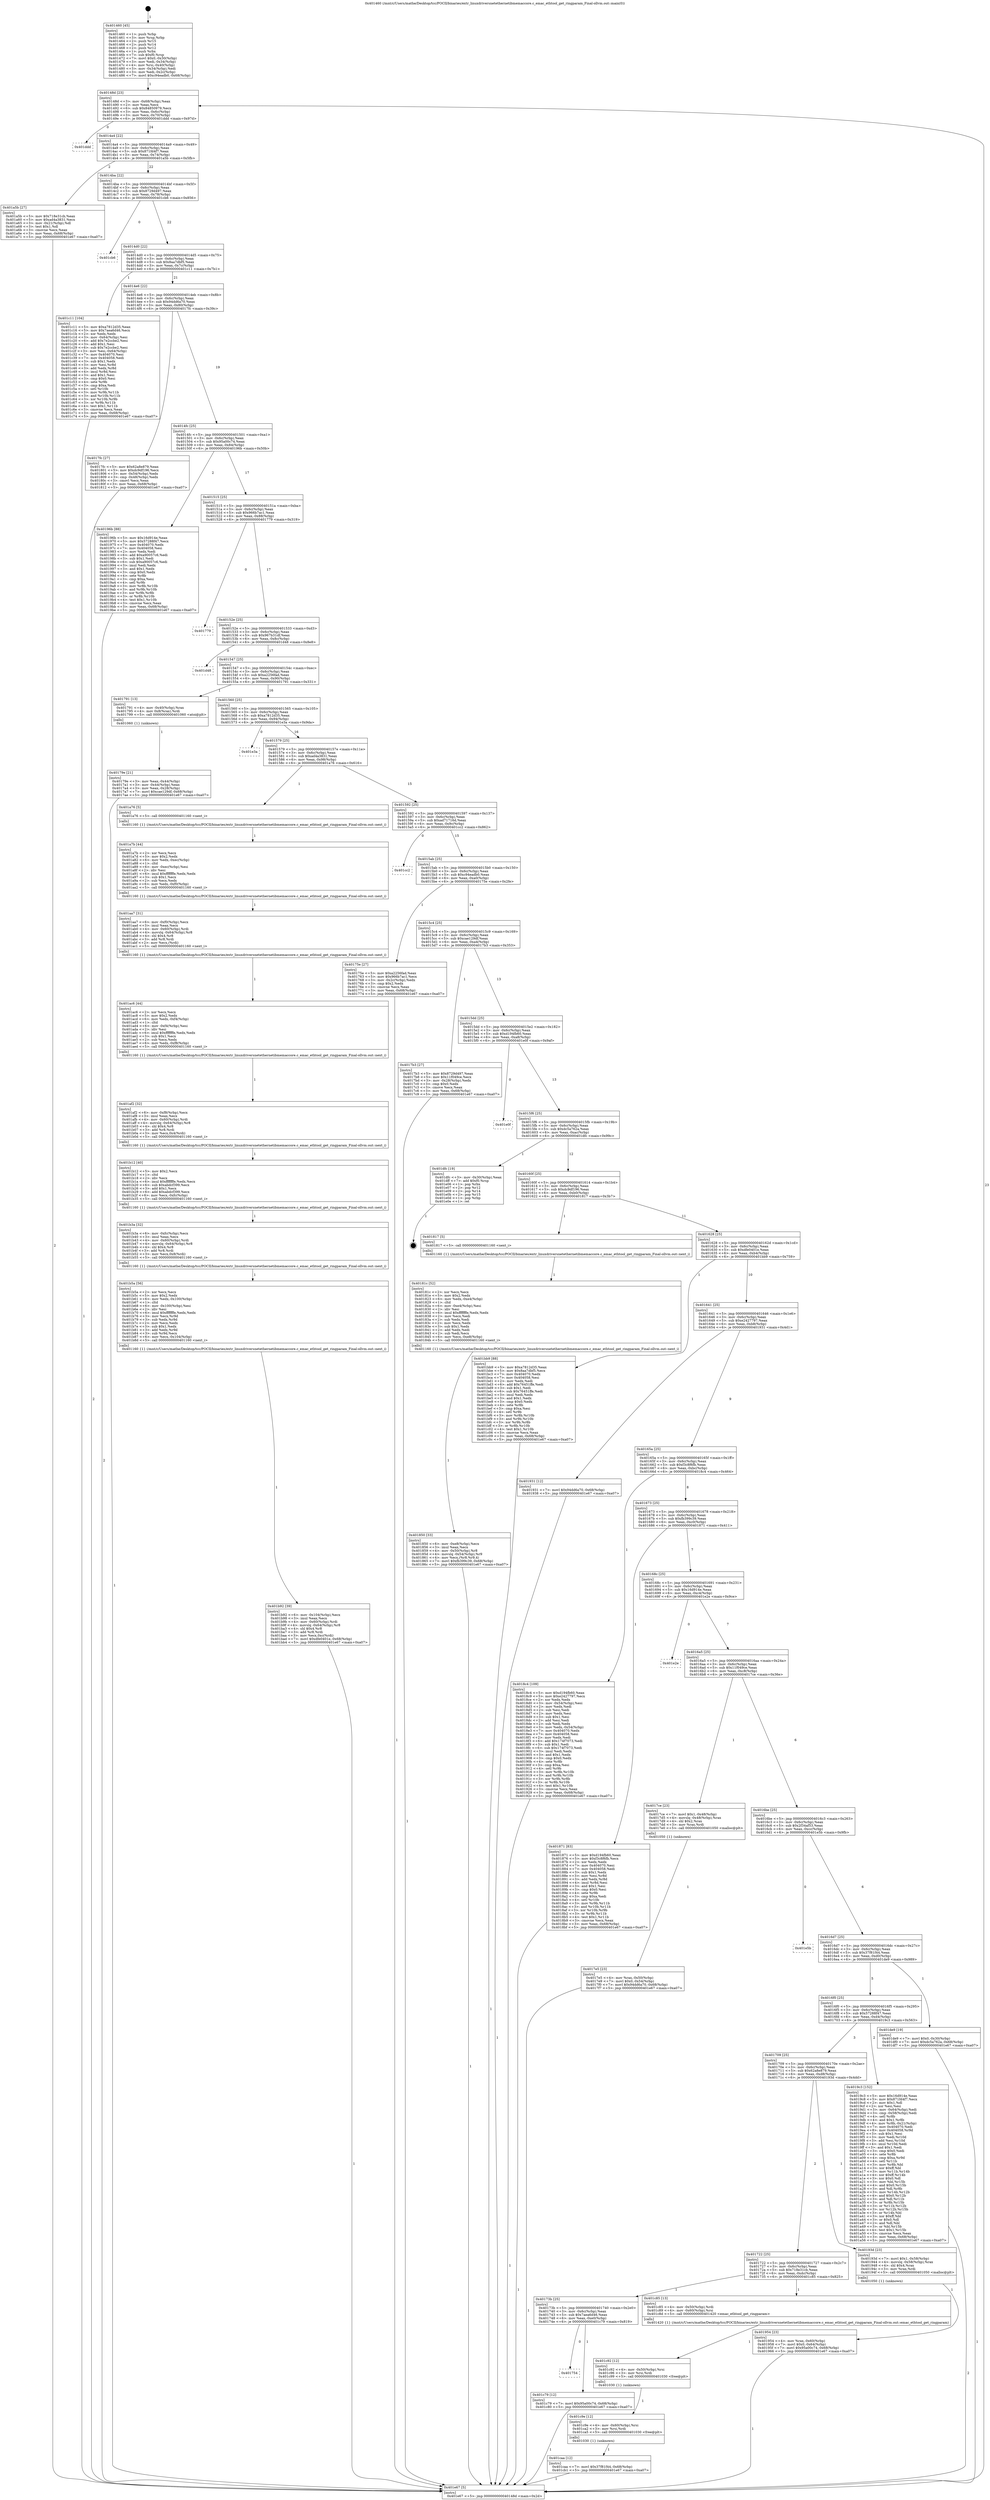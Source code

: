 digraph "0x401460" {
  label = "0x401460 (/mnt/c/Users/mathe/Desktop/tcc/POCII/binaries/extr_linuxdriversnetethernetibmemaccore.c_emac_ethtool_get_ringparam_Final-ollvm.out::main(0))"
  labelloc = "t"
  node[shape=record]

  Entry [label="",width=0.3,height=0.3,shape=circle,fillcolor=black,style=filled]
  "0x40148d" [label="{
     0x40148d [23]\l
     | [instrs]\l
     &nbsp;&nbsp;0x40148d \<+3\>: mov -0x68(%rbp),%eax\l
     &nbsp;&nbsp;0x401490 \<+2\>: mov %eax,%ecx\l
     &nbsp;&nbsp;0x401492 \<+6\>: sub $0x84850979,%ecx\l
     &nbsp;&nbsp;0x401498 \<+3\>: mov %eax,-0x6c(%rbp)\l
     &nbsp;&nbsp;0x40149b \<+3\>: mov %ecx,-0x70(%rbp)\l
     &nbsp;&nbsp;0x40149e \<+6\>: je 0000000000401ddd \<main+0x97d\>\l
  }"]
  "0x401ddd" [label="{
     0x401ddd\l
  }", style=dashed]
  "0x4014a4" [label="{
     0x4014a4 [22]\l
     | [instrs]\l
     &nbsp;&nbsp;0x4014a4 \<+5\>: jmp 00000000004014a9 \<main+0x49\>\l
     &nbsp;&nbsp;0x4014a9 \<+3\>: mov -0x6c(%rbp),%eax\l
     &nbsp;&nbsp;0x4014ac \<+5\>: sub $0x871fd4f7,%eax\l
     &nbsp;&nbsp;0x4014b1 \<+3\>: mov %eax,-0x74(%rbp)\l
     &nbsp;&nbsp;0x4014b4 \<+6\>: je 0000000000401a5b \<main+0x5fb\>\l
  }"]
  Exit [label="",width=0.3,height=0.3,shape=circle,fillcolor=black,style=filled,peripheries=2]
  "0x401a5b" [label="{
     0x401a5b [27]\l
     | [instrs]\l
     &nbsp;&nbsp;0x401a5b \<+5\>: mov $0x718e31cb,%eax\l
     &nbsp;&nbsp;0x401a60 \<+5\>: mov $0xad4a3831,%ecx\l
     &nbsp;&nbsp;0x401a65 \<+3\>: mov -0x21(%rbp),%dl\l
     &nbsp;&nbsp;0x401a68 \<+3\>: test $0x1,%dl\l
     &nbsp;&nbsp;0x401a6b \<+3\>: cmovne %ecx,%eax\l
     &nbsp;&nbsp;0x401a6e \<+3\>: mov %eax,-0x68(%rbp)\l
     &nbsp;&nbsp;0x401a71 \<+5\>: jmp 0000000000401e67 \<main+0xa07\>\l
  }"]
  "0x4014ba" [label="{
     0x4014ba [22]\l
     | [instrs]\l
     &nbsp;&nbsp;0x4014ba \<+5\>: jmp 00000000004014bf \<main+0x5f\>\l
     &nbsp;&nbsp;0x4014bf \<+3\>: mov -0x6c(%rbp),%eax\l
     &nbsp;&nbsp;0x4014c2 \<+5\>: sub $0x8729d497,%eax\l
     &nbsp;&nbsp;0x4014c7 \<+3\>: mov %eax,-0x78(%rbp)\l
     &nbsp;&nbsp;0x4014ca \<+6\>: je 0000000000401cb6 \<main+0x856\>\l
  }"]
  "0x401caa" [label="{
     0x401caa [12]\l
     | [instrs]\l
     &nbsp;&nbsp;0x401caa \<+7\>: movl $0x37f81f44,-0x68(%rbp)\l
     &nbsp;&nbsp;0x401cb1 \<+5\>: jmp 0000000000401e67 \<main+0xa07\>\l
  }"]
  "0x401cb6" [label="{
     0x401cb6\l
  }", style=dashed]
  "0x4014d0" [label="{
     0x4014d0 [22]\l
     | [instrs]\l
     &nbsp;&nbsp;0x4014d0 \<+5\>: jmp 00000000004014d5 \<main+0x75\>\l
     &nbsp;&nbsp;0x4014d5 \<+3\>: mov -0x6c(%rbp),%eax\l
     &nbsp;&nbsp;0x4014d8 \<+5\>: sub $0x8aa7dbf5,%eax\l
     &nbsp;&nbsp;0x4014dd \<+3\>: mov %eax,-0x7c(%rbp)\l
     &nbsp;&nbsp;0x4014e0 \<+6\>: je 0000000000401c11 \<main+0x7b1\>\l
  }"]
  "0x401c9e" [label="{
     0x401c9e [12]\l
     | [instrs]\l
     &nbsp;&nbsp;0x401c9e \<+4\>: mov -0x60(%rbp),%rsi\l
     &nbsp;&nbsp;0x401ca2 \<+3\>: mov %rsi,%rdi\l
     &nbsp;&nbsp;0x401ca5 \<+5\>: call 0000000000401030 \<free@plt\>\l
     | [calls]\l
     &nbsp;&nbsp;0x401030 \{1\} (unknown)\l
  }"]
  "0x401c11" [label="{
     0x401c11 [104]\l
     | [instrs]\l
     &nbsp;&nbsp;0x401c11 \<+5\>: mov $0xa7812d35,%eax\l
     &nbsp;&nbsp;0x401c16 \<+5\>: mov $0x7aea6d46,%ecx\l
     &nbsp;&nbsp;0x401c1b \<+2\>: xor %edx,%edx\l
     &nbsp;&nbsp;0x401c1d \<+3\>: mov -0x64(%rbp),%esi\l
     &nbsp;&nbsp;0x401c20 \<+6\>: add $0x7e2ccbe2,%esi\l
     &nbsp;&nbsp;0x401c26 \<+3\>: add $0x1,%esi\l
     &nbsp;&nbsp;0x401c29 \<+6\>: sub $0x7e2ccbe2,%esi\l
     &nbsp;&nbsp;0x401c2f \<+3\>: mov %esi,-0x64(%rbp)\l
     &nbsp;&nbsp;0x401c32 \<+7\>: mov 0x404070,%esi\l
     &nbsp;&nbsp;0x401c39 \<+7\>: mov 0x404058,%edi\l
     &nbsp;&nbsp;0x401c40 \<+3\>: sub $0x1,%edx\l
     &nbsp;&nbsp;0x401c43 \<+3\>: mov %esi,%r8d\l
     &nbsp;&nbsp;0x401c46 \<+3\>: add %edx,%r8d\l
     &nbsp;&nbsp;0x401c49 \<+4\>: imul %r8d,%esi\l
     &nbsp;&nbsp;0x401c4d \<+3\>: and $0x1,%esi\l
     &nbsp;&nbsp;0x401c50 \<+3\>: cmp $0x0,%esi\l
     &nbsp;&nbsp;0x401c53 \<+4\>: sete %r9b\l
     &nbsp;&nbsp;0x401c57 \<+3\>: cmp $0xa,%edi\l
     &nbsp;&nbsp;0x401c5a \<+4\>: setl %r10b\l
     &nbsp;&nbsp;0x401c5e \<+3\>: mov %r9b,%r11b\l
     &nbsp;&nbsp;0x401c61 \<+3\>: and %r10b,%r11b\l
     &nbsp;&nbsp;0x401c64 \<+3\>: xor %r10b,%r9b\l
     &nbsp;&nbsp;0x401c67 \<+3\>: or %r9b,%r11b\l
     &nbsp;&nbsp;0x401c6a \<+4\>: test $0x1,%r11b\l
     &nbsp;&nbsp;0x401c6e \<+3\>: cmovne %ecx,%eax\l
     &nbsp;&nbsp;0x401c71 \<+3\>: mov %eax,-0x68(%rbp)\l
     &nbsp;&nbsp;0x401c74 \<+5\>: jmp 0000000000401e67 \<main+0xa07\>\l
  }"]
  "0x4014e6" [label="{
     0x4014e6 [22]\l
     | [instrs]\l
     &nbsp;&nbsp;0x4014e6 \<+5\>: jmp 00000000004014eb \<main+0x8b\>\l
     &nbsp;&nbsp;0x4014eb \<+3\>: mov -0x6c(%rbp),%eax\l
     &nbsp;&nbsp;0x4014ee \<+5\>: sub $0x94dd6a70,%eax\l
     &nbsp;&nbsp;0x4014f3 \<+3\>: mov %eax,-0x80(%rbp)\l
     &nbsp;&nbsp;0x4014f6 \<+6\>: je 00000000004017fc \<main+0x39c\>\l
  }"]
  "0x401c92" [label="{
     0x401c92 [12]\l
     | [instrs]\l
     &nbsp;&nbsp;0x401c92 \<+4\>: mov -0x50(%rbp),%rsi\l
     &nbsp;&nbsp;0x401c96 \<+3\>: mov %rsi,%rdi\l
     &nbsp;&nbsp;0x401c99 \<+5\>: call 0000000000401030 \<free@plt\>\l
     | [calls]\l
     &nbsp;&nbsp;0x401030 \{1\} (unknown)\l
  }"]
  "0x4017fc" [label="{
     0x4017fc [27]\l
     | [instrs]\l
     &nbsp;&nbsp;0x4017fc \<+5\>: mov $0x62a8e879,%eax\l
     &nbsp;&nbsp;0x401801 \<+5\>: mov $0xdc9df196,%ecx\l
     &nbsp;&nbsp;0x401806 \<+3\>: mov -0x54(%rbp),%edx\l
     &nbsp;&nbsp;0x401809 \<+3\>: cmp -0x48(%rbp),%edx\l
     &nbsp;&nbsp;0x40180c \<+3\>: cmovl %ecx,%eax\l
     &nbsp;&nbsp;0x40180f \<+3\>: mov %eax,-0x68(%rbp)\l
     &nbsp;&nbsp;0x401812 \<+5\>: jmp 0000000000401e67 \<main+0xa07\>\l
  }"]
  "0x4014fc" [label="{
     0x4014fc [25]\l
     | [instrs]\l
     &nbsp;&nbsp;0x4014fc \<+5\>: jmp 0000000000401501 \<main+0xa1\>\l
     &nbsp;&nbsp;0x401501 \<+3\>: mov -0x6c(%rbp),%eax\l
     &nbsp;&nbsp;0x401504 \<+5\>: sub $0x95a00c74,%eax\l
     &nbsp;&nbsp;0x401509 \<+6\>: mov %eax,-0x84(%rbp)\l
     &nbsp;&nbsp;0x40150f \<+6\>: je 000000000040196b \<main+0x50b\>\l
  }"]
  "0x401754" [label="{
     0x401754\l
  }", style=dashed]
  "0x40196b" [label="{
     0x40196b [88]\l
     | [instrs]\l
     &nbsp;&nbsp;0x40196b \<+5\>: mov $0x16d914e,%eax\l
     &nbsp;&nbsp;0x401970 \<+5\>: mov $0x57288f47,%ecx\l
     &nbsp;&nbsp;0x401975 \<+7\>: mov 0x404070,%edx\l
     &nbsp;&nbsp;0x40197c \<+7\>: mov 0x404058,%esi\l
     &nbsp;&nbsp;0x401983 \<+2\>: mov %edx,%edi\l
     &nbsp;&nbsp;0x401985 \<+6\>: add $0xa90057c6,%edi\l
     &nbsp;&nbsp;0x40198b \<+3\>: sub $0x1,%edi\l
     &nbsp;&nbsp;0x40198e \<+6\>: sub $0xa90057c6,%edi\l
     &nbsp;&nbsp;0x401994 \<+3\>: imul %edi,%edx\l
     &nbsp;&nbsp;0x401997 \<+3\>: and $0x1,%edx\l
     &nbsp;&nbsp;0x40199a \<+3\>: cmp $0x0,%edx\l
     &nbsp;&nbsp;0x40199d \<+4\>: sete %r8b\l
     &nbsp;&nbsp;0x4019a1 \<+3\>: cmp $0xa,%esi\l
     &nbsp;&nbsp;0x4019a4 \<+4\>: setl %r9b\l
     &nbsp;&nbsp;0x4019a8 \<+3\>: mov %r8b,%r10b\l
     &nbsp;&nbsp;0x4019ab \<+3\>: and %r9b,%r10b\l
     &nbsp;&nbsp;0x4019ae \<+3\>: xor %r9b,%r8b\l
     &nbsp;&nbsp;0x4019b1 \<+3\>: or %r8b,%r10b\l
     &nbsp;&nbsp;0x4019b4 \<+4\>: test $0x1,%r10b\l
     &nbsp;&nbsp;0x4019b8 \<+3\>: cmovne %ecx,%eax\l
     &nbsp;&nbsp;0x4019bb \<+3\>: mov %eax,-0x68(%rbp)\l
     &nbsp;&nbsp;0x4019be \<+5\>: jmp 0000000000401e67 \<main+0xa07\>\l
  }"]
  "0x401515" [label="{
     0x401515 [25]\l
     | [instrs]\l
     &nbsp;&nbsp;0x401515 \<+5\>: jmp 000000000040151a \<main+0xba\>\l
     &nbsp;&nbsp;0x40151a \<+3\>: mov -0x6c(%rbp),%eax\l
     &nbsp;&nbsp;0x40151d \<+5\>: sub $0x966b7ac1,%eax\l
     &nbsp;&nbsp;0x401522 \<+6\>: mov %eax,-0x88(%rbp)\l
     &nbsp;&nbsp;0x401528 \<+6\>: je 0000000000401779 \<main+0x319\>\l
  }"]
  "0x401c79" [label="{
     0x401c79 [12]\l
     | [instrs]\l
     &nbsp;&nbsp;0x401c79 \<+7\>: movl $0x95a00c74,-0x68(%rbp)\l
     &nbsp;&nbsp;0x401c80 \<+5\>: jmp 0000000000401e67 \<main+0xa07\>\l
  }"]
  "0x401779" [label="{
     0x401779\l
  }", style=dashed]
  "0x40152e" [label="{
     0x40152e [25]\l
     | [instrs]\l
     &nbsp;&nbsp;0x40152e \<+5\>: jmp 0000000000401533 \<main+0xd3\>\l
     &nbsp;&nbsp;0x401533 \<+3\>: mov -0x6c(%rbp),%eax\l
     &nbsp;&nbsp;0x401536 \<+5\>: sub $0x967b31df,%eax\l
     &nbsp;&nbsp;0x40153b \<+6\>: mov %eax,-0x8c(%rbp)\l
     &nbsp;&nbsp;0x401541 \<+6\>: je 0000000000401d48 \<main+0x8e8\>\l
  }"]
  "0x40173b" [label="{
     0x40173b [25]\l
     | [instrs]\l
     &nbsp;&nbsp;0x40173b \<+5\>: jmp 0000000000401740 \<main+0x2e0\>\l
     &nbsp;&nbsp;0x401740 \<+3\>: mov -0x6c(%rbp),%eax\l
     &nbsp;&nbsp;0x401743 \<+5\>: sub $0x7aea6d46,%eax\l
     &nbsp;&nbsp;0x401748 \<+6\>: mov %eax,-0xe0(%rbp)\l
     &nbsp;&nbsp;0x40174e \<+6\>: je 0000000000401c79 \<main+0x819\>\l
  }"]
  "0x401d48" [label="{
     0x401d48\l
  }", style=dashed]
  "0x401547" [label="{
     0x401547 [25]\l
     | [instrs]\l
     &nbsp;&nbsp;0x401547 \<+5\>: jmp 000000000040154c \<main+0xec\>\l
     &nbsp;&nbsp;0x40154c \<+3\>: mov -0x6c(%rbp),%eax\l
     &nbsp;&nbsp;0x40154f \<+5\>: sub $0xa2256fad,%eax\l
     &nbsp;&nbsp;0x401554 \<+6\>: mov %eax,-0x90(%rbp)\l
     &nbsp;&nbsp;0x40155a \<+6\>: je 0000000000401791 \<main+0x331\>\l
  }"]
  "0x401c85" [label="{
     0x401c85 [13]\l
     | [instrs]\l
     &nbsp;&nbsp;0x401c85 \<+4\>: mov -0x50(%rbp),%rdi\l
     &nbsp;&nbsp;0x401c89 \<+4\>: mov -0x60(%rbp),%rsi\l
     &nbsp;&nbsp;0x401c8d \<+5\>: call 0000000000401420 \<emac_ethtool_get_ringparam\>\l
     | [calls]\l
     &nbsp;&nbsp;0x401420 \{1\} (/mnt/c/Users/mathe/Desktop/tcc/POCII/binaries/extr_linuxdriversnetethernetibmemaccore.c_emac_ethtool_get_ringparam_Final-ollvm.out::emac_ethtool_get_ringparam)\l
  }"]
  "0x401791" [label="{
     0x401791 [13]\l
     | [instrs]\l
     &nbsp;&nbsp;0x401791 \<+4\>: mov -0x40(%rbp),%rax\l
     &nbsp;&nbsp;0x401795 \<+4\>: mov 0x8(%rax),%rdi\l
     &nbsp;&nbsp;0x401799 \<+5\>: call 0000000000401060 \<atoi@plt\>\l
     | [calls]\l
     &nbsp;&nbsp;0x401060 \{1\} (unknown)\l
  }"]
  "0x401560" [label="{
     0x401560 [25]\l
     | [instrs]\l
     &nbsp;&nbsp;0x401560 \<+5\>: jmp 0000000000401565 \<main+0x105\>\l
     &nbsp;&nbsp;0x401565 \<+3\>: mov -0x6c(%rbp),%eax\l
     &nbsp;&nbsp;0x401568 \<+5\>: sub $0xa7812d35,%eax\l
     &nbsp;&nbsp;0x40156d \<+6\>: mov %eax,-0x94(%rbp)\l
     &nbsp;&nbsp;0x401573 \<+6\>: je 0000000000401e3a \<main+0x9da\>\l
  }"]
  "0x401b92" [label="{
     0x401b92 [39]\l
     | [instrs]\l
     &nbsp;&nbsp;0x401b92 \<+6\>: mov -0x104(%rbp),%ecx\l
     &nbsp;&nbsp;0x401b98 \<+3\>: imul %eax,%ecx\l
     &nbsp;&nbsp;0x401b9b \<+4\>: mov -0x60(%rbp),%rdi\l
     &nbsp;&nbsp;0x401b9f \<+4\>: movslq -0x64(%rbp),%r8\l
     &nbsp;&nbsp;0x401ba3 \<+4\>: shl $0x4,%r8\l
     &nbsp;&nbsp;0x401ba7 \<+3\>: add %r8,%rdi\l
     &nbsp;&nbsp;0x401baa \<+3\>: mov %ecx,0xc(%rdi)\l
     &nbsp;&nbsp;0x401bad \<+7\>: movl $0xdfe0401e,-0x68(%rbp)\l
     &nbsp;&nbsp;0x401bb4 \<+5\>: jmp 0000000000401e67 \<main+0xa07\>\l
  }"]
  "0x401e3a" [label="{
     0x401e3a\l
  }", style=dashed]
  "0x401579" [label="{
     0x401579 [25]\l
     | [instrs]\l
     &nbsp;&nbsp;0x401579 \<+5\>: jmp 000000000040157e \<main+0x11e\>\l
     &nbsp;&nbsp;0x40157e \<+3\>: mov -0x6c(%rbp),%eax\l
     &nbsp;&nbsp;0x401581 \<+5\>: sub $0xad4a3831,%eax\l
     &nbsp;&nbsp;0x401586 \<+6\>: mov %eax,-0x98(%rbp)\l
     &nbsp;&nbsp;0x40158c \<+6\>: je 0000000000401a76 \<main+0x616\>\l
  }"]
  "0x401b5a" [label="{
     0x401b5a [56]\l
     | [instrs]\l
     &nbsp;&nbsp;0x401b5a \<+2\>: xor %ecx,%ecx\l
     &nbsp;&nbsp;0x401b5c \<+5\>: mov $0x2,%edx\l
     &nbsp;&nbsp;0x401b61 \<+6\>: mov %edx,-0x100(%rbp)\l
     &nbsp;&nbsp;0x401b67 \<+1\>: cltd\l
     &nbsp;&nbsp;0x401b68 \<+6\>: mov -0x100(%rbp),%esi\l
     &nbsp;&nbsp;0x401b6e \<+2\>: idiv %esi\l
     &nbsp;&nbsp;0x401b70 \<+6\>: imul $0xfffffffe,%edx,%edx\l
     &nbsp;&nbsp;0x401b76 \<+3\>: mov %ecx,%r9d\l
     &nbsp;&nbsp;0x401b79 \<+3\>: sub %edx,%r9d\l
     &nbsp;&nbsp;0x401b7c \<+2\>: mov %ecx,%edx\l
     &nbsp;&nbsp;0x401b7e \<+3\>: sub $0x1,%edx\l
     &nbsp;&nbsp;0x401b81 \<+3\>: add %edx,%r9d\l
     &nbsp;&nbsp;0x401b84 \<+3\>: sub %r9d,%ecx\l
     &nbsp;&nbsp;0x401b87 \<+6\>: mov %ecx,-0x104(%rbp)\l
     &nbsp;&nbsp;0x401b8d \<+5\>: call 0000000000401160 \<next_i\>\l
     | [calls]\l
     &nbsp;&nbsp;0x401160 \{1\} (/mnt/c/Users/mathe/Desktop/tcc/POCII/binaries/extr_linuxdriversnetethernetibmemaccore.c_emac_ethtool_get_ringparam_Final-ollvm.out::next_i)\l
  }"]
  "0x401a76" [label="{
     0x401a76 [5]\l
     | [instrs]\l
     &nbsp;&nbsp;0x401a76 \<+5\>: call 0000000000401160 \<next_i\>\l
     | [calls]\l
     &nbsp;&nbsp;0x401160 \{1\} (/mnt/c/Users/mathe/Desktop/tcc/POCII/binaries/extr_linuxdriversnetethernetibmemaccore.c_emac_ethtool_get_ringparam_Final-ollvm.out::next_i)\l
  }"]
  "0x401592" [label="{
     0x401592 [25]\l
     | [instrs]\l
     &nbsp;&nbsp;0x401592 \<+5\>: jmp 0000000000401597 \<main+0x137\>\l
     &nbsp;&nbsp;0x401597 \<+3\>: mov -0x6c(%rbp),%eax\l
     &nbsp;&nbsp;0x40159a \<+5\>: sub $0xad71716d,%eax\l
     &nbsp;&nbsp;0x40159f \<+6\>: mov %eax,-0x9c(%rbp)\l
     &nbsp;&nbsp;0x4015a5 \<+6\>: je 0000000000401cc2 \<main+0x862\>\l
  }"]
  "0x401b3a" [label="{
     0x401b3a [32]\l
     | [instrs]\l
     &nbsp;&nbsp;0x401b3a \<+6\>: mov -0xfc(%rbp),%ecx\l
     &nbsp;&nbsp;0x401b40 \<+3\>: imul %eax,%ecx\l
     &nbsp;&nbsp;0x401b43 \<+4\>: mov -0x60(%rbp),%rdi\l
     &nbsp;&nbsp;0x401b47 \<+4\>: movslq -0x64(%rbp),%r8\l
     &nbsp;&nbsp;0x401b4b \<+4\>: shl $0x4,%r8\l
     &nbsp;&nbsp;0x401b4f \<+3\>: add %r8,%rdi\l
     &nbsp;&nbsp;0x401b52 \<+3\>: mov %ecx,0x8(%rdi)\l
     &nbsp;&nbsp;0x401b55 \<+5\>: call 0000000000401160 \<next_i\>\l
     | [calls]\l
     &nbsp;&nbsp;0x401160 \{1\} (/mnt/c/Users/mathe/Desktop/tcc/POCII/binaries/extr_linuxdriversnetethernetibmemaccore.c_emac_ethtool_get_ringparam_Final-ollvm.out::next_i)\l
  }"]
  "0x401cc2" [label="{
     0x401cc2\l
  }", style=dashed]
  "0x4015ab" [label="{
     0x4015ab [25]\l
     | [instrs]\l
     &nbsp;&nbsp;0x4015ab \<+5\>: jmp 00000000004015b0 \<main+0x150\>\l
     &nbsp;&nbsp;0x4015b0 \<+3\>: mov -0x6c(%rbp),%eax\l
     &nbsp;&nbsp;0x4015b3 \<+5\>: sub $0xc94eadb0,%eax\l
     &nbsp;&nbsp;0x4015b8 \<+6\>: mov %eax,-0xa0(%rbp)\l
     &nbsp;&nbsp;0x4015be \<+6\>: je 000000000040175e \<main+0x2fe\>\l
  }"]
  "0x401b12" [label="{
     0x401b12 [40]\l
     | [instrs]\l
     &nbsp;&nbsp;0x401b12 \<+5\>: mov $0x2,%ecx\l
     &nbsp;&nbsp;0x401b17 \<+1\>: cltd\l
     &nbsp;&nbsp;0x401b18 \<+2\>: idiv %ecx\l
     &nbsp;&nbsp;0x401b1a \<+6\>: imul $0xfffffffe,%edx,%ecx\l
     &nbsp;&nbsp;0x401b20 \<+6\>: sub $0xabdcf399,%ecx\l
     &nbsp;&nbsp;0x401b26 \<+3\>: add $0x1,%ecx\l
     &nbsp;&nbsp;0x401b29 \<+6\>: add $0xabdcf399,%ecx\l
     &nbsp;&nbsp;0x401b2f \<+6\>: mov %ecx,-0xfc(%rbp)\l
     &nbsp;&nbsp;0x401b35 \<+5\>: call 0000000000401160 \<next_i\>\l
     | [calls]\l
     &nbsp;&nbsp;0x401160 \{1\} (/mnt/c/Users/mathe/Desktop/tcc/POCII/binaries/extr_linuxdriversnetethernetibmemaccore.c_emac_ethtool_get_ringparam_Final-ollvm.out::next_i)\l
  }"]
  "0x40175e" [label="{
     0x40175e [27]\l
     | [instrs]\l
     &nbsp;&nbsp;0x40175e \<+5\>: mov $0xa2256fad,%eax\l
     &nbsp;&nbsp;0x401763 \<+5\>: mov $0x966b7ac1,%ecx\l
     &nbsp;&nbsp;0x401768 \<+3\>: mov -0x2c(%rbp),%edx\l
     &nbsp;&nbsp;0x40176b \<+3\>: cmp $0x2,%edx\l
     &nbsp;&nbsp;0x40176e \<+3\>: cmovne %ecx,%eax\l
     &nbsp;&nbsp;0x401771 \<+3\>: mov %eax,-0x68(%rbp)\l
     &nbsp;&nbsp;0x401774 \<+5\>: jmp 0000000000401e67 \<main+0xa07\>\l
  }"]
  "0x4015c4" [label="{
     0x4015c4 [25]\l
     | [instrs]\l
     &nbsp;&nbsp;0x4015c4 \<+5\>: jmp 00000000004015c9 \<main+0x169\>\l
     &nbsp;&nbsp;0x4015c9 \<+3\>: mov -0x6c(%rbp),%eax\l
     &nbsp;&nbsp;0x4015cc \<+5\>: sub $0xcae129df,%eax\l
     &nbsp;&nbsp;0x4015d1 \<+6\>: mov %eax,-0xa4(%rbp)\l
     &nbsp;&nbsp;0x4015d7 \<+6\>: je 00000000004017b3 \<main+0x353\>\l
  }"]
  "0x401e67" [label="{
     0x401e67 [5]\l
     | [instrs]\l
     &nbsp;&nbsp;0x401e67 \<+5\>: jmp 000000000040148d \<main+0x2d\>\l
  }"]
  "0x401460" [label="{
     0x401460 [45]\l
     | [instrs]\l
     &nbsp;&nbsp;0x401460 \<+1\>: push %rbp\l
     &nbsp;&nbsp;0x401461 \<+3\>: mov %rsp,%rbp\l
     &nbsp;&nbsp;0x401464 \<+2\>: push %r15\l
     &nbsp;&nbsp;0x401466 \<+2\>: push %r14\l
     &nbsp;&nbsp;0x401468 \<+2\>: push %r12\l
     &nbsp;&nbsp;0x40146a \<+1\>: push %rbx\l
     &nbsp;&nbsp;0x40146b \<+7\>: sub $0xf0,%rsp\l
     &nbsp;&nbsp;0x401472 \<+7\>: movl $0x0,-0x30(%rbp)\l
     &nbsp;&nbsp;0x401479 \<+3\>: mov %edi,-0x34(%rbp)\l
     &nbsp;&nbsp;0x40147c \<+4\>: mov %rsi,-0x40(%rbp)\l
     &nbsp;&nbsp;0x401480 \<+3\>: mov -0x34(%rbp),%edi\l
     &nbsp;&nbsp;0x401483 \<+3\>: mov %edi,-0x2c(%rbp)\l
     &nbsp;&nbsp;0x401486 \<+7\>: movl $0xc94eadb0,-0x68(%rbp)\l
  }"]
  "0x40179e" [label="{
     0x40179e [21]\l
     | [instrs]\l
     &nbsp;&nbsp;0x40179e \<+3\>: mov %eax,-0x44(%rbp)\l
     &nbsp;&nbsp;0x4017a1 \<+3\>: mov -0x44(%rbp),%eax\l
     &nbsp;&nbsp;0x4017a4 \<+3\>: mov %eax,-0x28(%rbp)\l
     &nbsp;&nbsp;0x4017a7 \<+7\>: movl $0xcae129df,-0x68(%rbp)\l
     &nbsp;&nbsp;0x4017ae \<+5\>: jmp 0000000000401e67 \<main+0xa07\>\l
  }"]
  "0x401af2" [label="{
     0x401af2 [32]\l
     | [instrs]\l
     &nbsp;&nbsp;0x401af2 \<+6\>: mov -0xf8(%rbp),%ecx\l
     &nbsp;&nbsp;0x401af8 \<+3\>: imul %eax,%ecx\l
     &nbsp;&nbsp;0x401afb \<+4\>: mov -0x60(%rbp),%rdi\l
     &nbsp;&nbsp;0x401aff \<+4\>: movslq -0x64(%rbp),%r8\l
     &nbsp;&nbsp;0x401b03 \<+4\>: shl $0x4,%r8\l
     &nbsp;&nbsp;0x401b07 \<+3\>: add %r8,%rdi\l
     &nbsp;&nbsp;0x401b0a \<+3\>: mov %ecx,0x4(%rdi)\l
     &nbsp;&nbsp;0x401b0d \<+5\>: call 0000000000401160 \<next_i\>\l
     | [calls]\l
     &nbsp;&nbsp;0x401160 \{1\} (/mnt/c/Users/mathe/Desktop/tcc/POCII/binaries/extr_linuxdriversnetethernetibmemaccore.c_emac_ethtool_get_ringparam_Final-ollvm.out::next_i)\l
  }"]
  "0x4017b3" [label="{
     0x4017b3 [27]\l
     | [instrs]\l
     &nbsp;&nbsp;0x4017b3 \<+5\>: mov $0x8729d497,%eax\l
     &nbsp;&nbsp;0x4017b8 \<+5\>: mov $0x11f049ce,%ecx\l
     &nbsp;&nbsp;0x4017bd \<+3\>: mov -0x28(%rbp),%edx\l
     &nbsp;&nbsp;0x4017c0 \<+3\>: cmp $0x0,%edx\l
     &nbsp;&nbsp;0x4017c3 \<+3\>: cmove %ecx,%eax\l
     &nbsp;&nbsp;0x4017c6 \<+3\>: mov %eax,-0x68(%rbp)\l
     &nbsp;&nbsp;0x4017c9 \<+5\>: jmp 0000000000401e67 \<main+0xa07\>\l
  }"]
  "0x4015dd" [label="{
     0x4015dd [25]\l
     | [instrs]\l
     &nbsp;&nbsp;0x4015dd \<+5\>: jmp 00000000004015e2 \<main+0x182\>\l
     &nbsp;&nbsp;0x4015e2 \<+3\>: mov -0x6c(%rbp),%eax\l
     &nbsp;&nbsp;0x4015e5 \<+5\>: sub $0xd194fb60,%eax\l
     &nbsp;&nbsp;0x4015ea \<+6\>: mov %eax,-0xa8(%rbp)\l
     &nbsp;&nbsp;0x4015f0 \<+6\>: je 0000000000401e0f \<main+0x9af\>\l
  }"]
  "0x401ac6" [label="{
     0x401ac6 [44]\l
     | [instrs]\l
     &nbsp;&nbsp;0x401ac6 \<+2\>: xor %ecx,%ecx\l
     &nbsp;&nbsp;0x401ac8 \<+5\>: mov $0x2,%edx\l
     &nbsp;&nbsp;0x401acd \<+6\>: mov %edx,-0xf4(%rbp)\l
     &nbsp;&nbsp;0x401ad3 \<+1\>: cltd\l
     &nbsp;&nbsp;0x401ad4 \<+6\>: mov -0xf4(%rbp),%esi\l
     &nbsp;&nbsp;0x401ada \<+2\>: idiv %esi\l
     &nbsp;&nbsp;0x401adc \<+6\>: imul $0xfffffffe,%edx,%edx\l
     &nbsp;&nbsp;0x401ae2 \<+3\>: sub $0x1,%ecx\l
     &nbsp;&nbsp;0x401ae5 \<+2\>: sub %ecx,%edx\l
     &nbsp;&nbsp;0x401ae7 \<+6\>: mov %edx,-0xf8(%rbp)\l
     &nbsp;&nbsp;0x401aed \<+5\>: call 0000000000401160 \<next_i\>\l
     | [calls]\l
     &nbsp;&nbsp;0x401160 \{1\} (/mnt/c/Users/mathe/Desktop/tcc/POCII/binaries/extr_linuxdriversnetethernetibmemaccore.c_emac_ethtool_get_ringparam_Final-ollvm.out::next_i)\l
  }"]
  "0x401e0f" [label="{
     0x401e0f\l
  }", style=dashed]
  "0x4015f6" [label="{
     0x4015f6 [25]\l
     | [instrs]\l
     &nbsp;&nbsp;0x4015f6 \<+5\>: jmp 00000000004015fb \<main+0x19b\>\l
     &nbsp;&nbsp;0x4015fb \<+3\>: mov -0x6c(%rbp),%eax\l
     &nbsp;&nbsp;0x4015fe \<+5\>: sub $0xdc5a762a,%eax\l
     &nbsp;&nbsp;0x401603 \<+6\>: mov %eax,-0xac(%rbp)\l
     &nbsp;&nbsp;0x401609 \<+6\>: je 0000000000401dfc \<main+0x99c\>\l
  }"]
  "0x401aa7" [label="{
     0x401aa7 [31]\l
     | [instrs]\l
     &nbsp;&nbsp;0x401aa7 \<+6\>: mov -0xf0(%rbp),%ecx\l
     &nbsp;&nbsp;0x401aad \<+3\>: imul %eax,%ecx\l
     &nbsp;&nbsp;0x401ab0 \<+4\>: mov -0x60(%rbp),%rdi\l
     &nbsp;&nbsp;0x401ab4 \<+4\>: movslq -0x64(%rbp),%r8\l
     &nbsp;&nbsp;0x401ab8 \<+4\>: shl $0x4,%r8\l
     &nbsp;&nbsp;0x401abc \<+3\>: add %r8,%rdi\l
     &nbsp;&nbsp;0x401abf \<+2\>: mov %ecx,(%rdi)\l
     &nbsp;&nbsp;0x401ac1 \<+5\>: call 0000000000401160 \<next_i\>\l
     | [calls]\l
     &nbsp;&nbsp;0x401160 \{1\} (/mnt/c/Users/mathe/Desktop/tcc/POCII/binaries/extr_linuxdriversnetethernetibmemaccore.c_emac_ethtool_get_ringparam_Final-ollvm.out::next_i)\l
  }"]
  "0x401dfc" [label="{
     0x401dfc [19]\l
     | [instrs]\l
     &nbsp;&nbsp;0x401dfc \<+3\>: mov -0x30(%rbp),%eax\l
     &nbsp;&nbsp;0x401dff \<+7\>: add $0xf0,%rsp\l
     &nbsp;&nbsp;0x401e06 \<+1\>: pop %rbx\l
     &nbsp;&nbsp;0x401e07 \<+2\>: pop %r12\l
     &nbsp;&nbsp;0x401e09 \<+2\>: pop %r14\l
     &nbsp;&nbsp;0x401e0b \<+2\>: pop %r15\l
     &nbsp;&nbsp;0x401e0d \<+1\>: pop %rbp\l
     &nbsp;&nbsp;0x401e0e \<+1\>: ret\l
  }"]
  "0x40160f" [label="{
     0x40160f [25]\l
     | [instrs]\l
     &nbsp;&nbsp;0x40160f \<+5\>: jmp 0000000000401614 \<main+0x1b4\>\l
     &nbsp;&nbsp;0x401614 \<+3\>: mov -0x6c(%rbp),%eax\l
     &nbsp;&nbsp;0x401617 \<+5\>: sub $0xdc9df196,%eax\l
     &nbsp;&nbsp;0x40161c \<+6\>: mov %eax,-0xb0(%rbp)\l
     &nbsp;&nbsp;0x401622 \<+6\>: je 0000000000401817 \<main+0x3b7\>\l
  }"]
  "0x401a7b" [label="{
     0x401a7b [44]\l
     | [instrs]\l
     &nbsp;&nbsp;0x401a7b \<+2\>: xor %ecx,%ecx\l
     &nbsp;&nbsp;0x401a7d \<+5\>: mov $0x2,%edx\l
     &nbsp;&nbsp;0x401a82 \<+6\>: mov %edx,-0xec(%rbp)\l
     &nbsp;&nbsp;0x401a88 \<+1\>: cltd\l
     &nbsp;&nbsp;0x401a89 \<+6\>: mov -0xec(%rbp),%esi\l
     &nbsp;&nbsp;0x401a8f \<+2\>: idiv %esi\l
     &nbsp;&nbsp;0x401a91 \<+6\>: imul $0xfffffffe,%edx,%edx\l
     &nbsp;&nbsp;0x401a97 \<+3\>: sub $0x1,%ecx\l
     &nbsp;&nbsp;0x401a9a \<+2\>: sub %ecx,%edx\l
     &nbsp;&nbsp;0x401a9c \<+6\>: mov %edx,-0xf0(%rbp)\l
     &nbsp;&nbsp;0x401aa2 \<+5\>: call 0000000000401160 \<next_i\>\l
     | [calls]\l
     &nbsp;&nbsp;0x401160 \{1\} (/mnt/c/Users/mathe/Desktop/tcc/POCII/binaries/extr_linuxdriversnetethernetibmemaccore.c_emac_ethtool_get_ringparam_Final-ollvm.out::next_i)\l
  }"]
  "0x401817" [label="{
     0x401817 [5]\l
     | [instrs]\l
     &nbsp;&nbsp;0x401817 \<+5\>: call 0000000000401160 \<next_i\>\l
     | [calls]\l
     &nbsp;&nbsp;0x401160 \{1\} (/mnt/c/Users/mathe/Desktop/tcc/POCII/binaries/extr_linuxdriversnetethernetibmemaccore.c_emac_ethtool_get_ringparam_Final-ollvm.out::next_i)\l
  }"]
  "0x401628" [label="{
     0x401628 [25]\l
     | [instrs]\l
     &nbsp;&nbsp;0x401628 \<+5\>: jmp 000000000040162d \<main+0x1cd\>\l
     &nbsp;&nbsp;0x40162d \<+3\>: mov -0x6c(%rbp),%eax\l
     &nbsp;&nbsp;0x401630 \<+5\>: sub $0xdfe0401e,%eax\l
     &nbsp;&nbsp;0x401635 \<+6\>: mov %eax,-0xb4(%rbp)\l
     &nbsp;&nbsp;0x40163b \<+6\>: je 0000000000401bb9 \<main+0x759\>\l
  }"]
  "0x401954" [label="{
     0x401954 [23]\l
     | [instrs]\l
     &nbsp;&nbsp;0x401954 \<+4\>: mov %rax,-0x60(%rbp)\l
     &nbsp;&nbsp;0x401958 \<+7\>: movl $0x0,-0x64(%rbp)\l
     &nbsp;&nbsp;0x40195f \<+7\>: movl $0x95a00c74,-0x68(%rbp)\l
     &nbsp;&nbsp;0x401966 \<+5\>: jmp 0000000000401e67 \<main+0xa07\>\l
  }"]
  "0x401bb9" [label="{
     0x401bb9 [88]\l
     | [instrs]\l
     &nbsp;&nbsp;0x401bb9 \<+5\>: mov $0xa7812d35,%eax\l
     &nbsp;&nbsp;0x401bbe \<+5\>: mov $0x8aa7dbf5,%ecx\l
     &nbsp;&nbsp;0x401bc3 \<+7\>: mov 0x404070,%edx\l
     &nbsp;&nbsp;0x401bca \<+7\>: mov 0x404058,%esi\l
     &nbsp;&nbsp;0x401bd1 \<+2\>: mov %edx,%edi\l
     &nbsp;&nbsp;0x401bd3 \<+6\>: add $0x76451ffe,%edi\l
     &nbsp;&nbsp;0x401bd9 \<+3\>: sub $0x1,%edi\l
     &nbsp;&nbsp;0x401bdc \<+6\>: sub $0x76451ffe,%edi\l
     &nbsp;&nbsp;0x401be2 \<+3\>: imul %edi,%edx\l
     &nbsp;&nbsp;0x401be5 \<+3\>: and $0x1,%edx\l
     &nbsp;&nbsp;0x401be8 \<+3\>: cmp $0x0,%edx\l
     &nbsp;&nbsp;0x401beb \<+4\>: sete %r8b\l
     &nbsp;&nbsp;0x401bef \<+3\>: cmp $0xa,%esi\l
     &nbsp;&nbsp;0x401bf2 \<+4\>: setl %r9b\l
     &nbsp;&nbsp;0x401bf6 \<+3\>: mov %r8b,%r10b\l
     &nbsp;&nbsp;0x401bf9 \<+3\>: and %r9b,%r10b\l
     &nbsp;&nbsp;0x401bfc \<+3\>: xor %r9b,%r8b\l
     &nbsp;&nbsp;0x401bff \<+3\>: or %r8b,%r10b\l
     &nbsp;&nbsp;0x401c02 \<+4\>: test $0x1,%r10b\l
     &nbsp;&nbsp;0x401c06 \<+3\>: cmovne %ecx,%eax\l
     &nbsp;&nbsp;0x401c09 \<+3\>: mov %eax,-0x68(%rbp)\l
     &nbsp;&nbsp;0x401c0c \<+5\>: jmp 0000000000401e67 \<main+0xa07\>\l
  }"]
  "0x401641" [label="{
     0x401641 [25]\l
     | [instrs]\l
     &nbsp;&nbsp;0x401641 \<+5\>: jmp 0000000000401646 \<main+0x1e6\>\l
     &nbsp;&nbsp;0x401646 \<+3\>: mov -0x6c(%rbp),%eax\l
     &nbsp;&nbsp;0x401649 \<+5\>: sub $0xe2427797,%eax\l
     &nbsp;&nbsp;0x40164e \<+6\>: mov %eax,-0xb8(%rbp)\l
     &nbsp;&nbsp;0x401654 \<+6\>: je 0000000000401931 \<main+0x4d1\>\l
  }"]
  "0x401722" [label="{
     0x401722 [25]\l
     | [instrs]\l
     &nbsp;&nbsp;0x401722 \<+5\>: jmp 0000000000401727 \<main+0x2c7\>\l
     &nbsp;&nbsp;0x401727 \<+3\>: mov -0x6c(%rbp),%eax\l
     &nbsp;&nbsp;0x40172a \<+5\>: sub $0x718e31cb,%eax\l
     &nbsp;&nbsp;0x40172f \<+6\>: mov %eax,-0xdc(%rbp)\l
     &nbsp;&nbsp;0x401735 \<+6\>: je 0000000000401c85 \<main+0x825\>\l
  }"]
  "0x401931" [label="{
     0x401931 [12]\l
     | [instrs]\l
     &nbsp;&nbsp;0x401931 \<+7\>: movl $0x94dd6a70,-0x68(%rbp)\l
     &nbsp;&nbsp;0x401938 \<+5\>: jmp 0000000000401e67 \<main+0xa07\>\l
  }"]
  "0x40165a" [label="{
     0x40165a [25]\l
     | [instrs]\l
     &nbsp;&nbsp;0x40165a \<+5\>: jmp 000000000040165f \<main+0x1ff\>\l
     &nbsp;&nbsp;0x40165f \<+3\>: mov -0x6c(%rbp),%eax\l
     &nbsp;&nbsp;0x401662 \<+5\>: sub $0xf3c8f6fb,%eax\l
     &nbsp;&nbsp;0x401667 \<+6\>: mov %eax,-0xbc(%rbp)\l
     &nbsp;&nbsp;0x40166d \<+6\>: je 00000000004018c4 \<main+0x464\>\l
  }"]
  "0x40193d" [label="{
     0x40193d [23]\l
     | [instrs]\l
     &nbsp;&nbsp;0x40193d \<+7\>: movl $0x1,-0x58(%rbp)\l
     &nbsp;&nbsp;0x401944 \<+4\>: movslq -0x58(%rbp),%rax\l
     &nbsp;&nbsp;0x401948 \<+4\>: shl $0x4,%rax\l
     &nbsp;&nbsp;0x40194c \<+3\>: mov %rax,%rdi\l
     &nbsp;&nbsp;0x40194f \<+5\>: call 0000000000401050 \<malloc@plt\>\l
     | [calls]\l
     &nbsp;&nbsp;0x401050 \{1\} (unknown)\l
  }"]
  "0x4018c4" [label="{
     0x4018c4 [109]\l
     | [instrs]\l
     &nbsp;&nbsp;0x4018c4 \<+5\>: mov $0xd194fb60,%eax\l
     &nbsp;&nbsp;0x4018c9 \<+5\>: mov $0xe2427797,%ecx\l
     &nbsp;&nbsp;0x4018ce \<+2\>: xor %edx,%edx\l
     &nbsp;&nbsp;0x4018d0 \<+3\>: mov -0x54(%rbp),%esi\l
     &nbsp;&nbsp;0x4018d3 \<+2\>: mov %edx,%edi\l
     &nbsp;&nbsp;0x4018d5 \<+2\>: sub %esi,%edi\l
     &nbsp;&nbsp;0x4018d7 \<+2\>: mov %edx,%esi\l
     &nbsp;&nbsp;0x4018d9 \<+3\>: sub $0x1,%esi\l
     &nbsp;&nbsp;0x4018dc \<+2\>: add %esi,%edi\l
     &nbsp;&nbsp;0x4018de \<+2\>: sub %edi,%edx\l
     &nbsp;&nbsp;0x4018e0 \<+3\>: mov %edx,-0x54(%rbp)\l
     &nbsp;&nbsp;0x4018e3 \<+7\>: mov 0x404070,%edx\l
     &nbsp;&nbsp;0x4018ea \<+7\>: mov 0x404058,%esi\l
     &nbsp;&nbsp;0x4018f1 \<+2\>: mov %edx,%edi\l
     &nbsp;&nbsp;0x4018f3 \<+6\>: add $0x174f7073,%edi\l
     &nbsp;&nbsp;0x4018f9 \<+3\>: sub $0x1,%edi\l
     &nbsp;&nbsp;0x4018fc \<+6\>: sub $0x174f7073,%edi\l
     &nbsp;&nbsp;0x401902 \<+3\>: imul %edi,%edx\l
     &nbsp;&nbsp;0x401905 \<+3\>: and $0x1,%edx\l
     &nbsp;&nbsp;0x401908 \<+3\>: cmp $0x0,%edx\l
     &nbsp;&nbsp;0x40190b \<+4\>: sete %r8b\l
     &nbsp;&nbsp;0x40190f \<+3\>: cmp $0xa,%esi\l
     &nbsp;&nbsp;0x401912 \<+4\>: setl %r9b\l
     &nbsp;&nbsp;0x401916 \<+3\>: mov %r8b,%r10b\l
     &nbsp;&nbsp;0x401919 \<+3\>: and %r9b,%r10b\l
     &nbsp;&nbsp;0x40191c \<+3\>: xor %r9b,%r8b\l
     &nbsp;&nbsp;0x40191f \<+3\>: or %r8b,%r10b\l
     &nbsp;&nbsp;0x401922 \<+4\>: test $0x1,%r10b\l
     &nbsp;&nbsp;0x401926 \<+3\>: cmovne %ecx,%eax\l
     &nbsp;&nbsp;0x401929 \<+3\>: mov %eax,-0x68(%rbp)\l
     &nbsp;&nbsp;0x40192c \<+5\>: jmp 0000000000401e67 \<main+0xa07\>\l
  }"]
  "0x401673" [label="{
     0x401673 [25]\l
     | [instrs]\l
     &nbsp;&nbsp;0x401673 \<+5\>: jmp 0000000000401678 \<main+0x218\>\l
     &nbsp;&nbsp;0x401678 \<+3\>: mov -0x6c(%rbp),%eax\l
     &nbsp;&nbsp;0x40167b \<+5\>: sub $0xfb399c39,%eax\l
     &nbsp;&nbsp;0x401680 \<+6\>: mov %eax,-0xc0(%rbp)\l
     &nbsp;&nbsp;0x401686 \<+6\>: je 0000000000401871 \<main+0x411\>\l
  }"]
  "0x401709" [label="{
     0x401709 [25]\l
     | [instrs]\l
     &nbsp;&nbsp;0x401709 \<+5\>: jmp 000000000040170e \<main+0x2ae\>\l
     &nbsp;&nbsp;0x40170e \<+3\>: mov -0x6c(%rbp),%eax\l
     &nbsp;&nbsp;0x401711 \<+5\>: sub $0x62a8e879,%eax\l
     &nbsp;&nbsp;0x401716 \<+6\>: mov %eax,-0xd8(%rbp)\l
     &nbsp;&nbsp;0x40171c \<+6\>: je 000000000040193d \<main+0x4dd\>\l
  }"]
  "0x401871" [label="{
     0x401871 [83]\l
     | [instrs]\l
     &nbsp;&nbsp;0x401871 \<+5\>: mov $0xd194fb60,%eax\l
     &nbsp;&nbsp;0x401876 \<+5\>: mov $0xf3c8f6fb,%ecx\l
     &nbsp;&nbsp;0x40187b \<+2\>: xor %edx,%edx\l
     &nbsp;&nbsp;0x40187d \<+7\>: mov 0x404070,%esi\l
     &nbsp;&nbsp;0x401884 \<+7\>: mov 0x404058,%edi\l
     &nbsp;&nbsp;0x40188b \<+3\>: sub $0x1,%edx\l
     &nbsp;&nbsp;0x40188e \<+3\>: mov %esi,%r8d\l
     &nbsp;&nbsp;0x401891 \<+3\>: add %edx,%r8d\l
     &nbsp;&nbsp;0x401894 \<+4\>: imul %r8d,%esi\l
     &nbsp;&nbsp;0x401898 \<+3\>: and $0x1,%esi\l
     &nbsp;&nbsp;0x40189b \<+3\>: cmp $0x0,%esi\l
     &nbsp;&nbsp;0x40189e \<+4\>: sete %r9b\l
     &nbsp;&nbsp;0x4018a2 \<+3\>: cmp $0xa,%edi\l
     &nbsp;&nbsp;0x4018a5 \<+4\>: setl %r10b\l
     &nbsp;&nbsp;0x4018a9 \<+3\>: mov %r9b,%r11b\l
     &nbsp;&nbsp;0x4018ac \<+3\>: and %r10b,%r11b\l
     &nbsp;&nbsp;0x4018af \<+3\>: xor %r10b,%r9b\l
     &nbsp;&nbsp;0x4018b2 \<+3\>: or %r9b,%r11b\l
     &nbsp;&nbsp;0x4018b5 \<+4\>: test $0x1,%r11b\l
     &nbsp;&nbsp;0x4018b9 \<+3\>: cmovne %ecx,%eax\l
     &nbsp;&nbsp;0x4018bc \<+3\>: mov %eax,-0x68(%rbp)\l
     &nbsp;&nbsp;0x4018bf \<+5\>: jmp 0000000000401e67 \<main+0xa07\>\l
  }"]
  "0x40168c" [label="{
     0x40168c [25]\l
     | [instrs]\l
     &nbsp;&nbsp;0x40168c \<+5\>: jmp 0000000000401691 \<main+0x231\>\l
     &nbsp;&nbsp;0x401691 \<+3\>: mov -0x6c(%rbp),%eax\l
     &nbsp;&nbsp;0x401694 \<+5\>: sub $0x16d914e,%eax\l
     &nbsp;&nbsp;0x401699 \<+6\>: mov %eax,-0xc4(%rbp)\l
     &nbsp;&nbsp;0x40169f \<+6\>: je 0000000000401e2e \<main+0x9ce\>\l
  }"]
  "0x4019c3" [label="{
     0x4019c3 [152]\l
     | [instrs]\l
     &nbsp;&nbsp;0x4019c3 \<+5\>: mov $0x16d914e,%eax\l
     &nbsp;&nbsp;0x4019c8 \<+5\>: mov $0x871fd4f7,%ecx\l
     &nbsp;&nbsp;0x4019cd \<+2\>: mov $0x1,%dl\l
     &nbsp;&nbsp;0x4019cf \<+2\>: xor %esi,%esi\l
     &nbsp;&nbsp;0x4019d1 \<+3\>: mov -0x64(%rbp),%edi\l
     &nbsp;&nbsp;0x4019d4 \<+3\>: cmp -0x58(%rbp),%edi\l
     &nbsp;&nbsp;0x4019d7 \<+4\>: setl %r8b\l
     &nbsp;&nbsp;0x4019db \<+4\>: and $0x1,%r8b\l
     &nbsp;&nbsp;0x4019df \<+4\>: mov %r8b,-0x21(%rbp)\l
     &nbsp;&nbsp;0x4019e3 \<+7\>: mov 0x404070,%edi\l
     &nbsp;&nbsp;0x4019ea \<+8\>: mov 0x404058,%r9d\l
     &nbsp;&nbsp;0x4019f2 \<+3\>: sub $0x1,%esi\l
     &nbsp;&nbsp;0x4019f5 \<+3\>: mov %edi,%r10d\l
     &nbsp;&nbsp;0x4019f8 \<+3\>: add %esi,%r10d\l
     &nbsp;&nbsp;0x4019fb \<+4\>: imul %r10d,%edi\l
     &nbsp;&nbsp;0x4019ff \<+3\>: and $0x1,%edi\l
     &nbsp;&nbsp;0x401a02 \<+3\>: cmp $0x0,%edi\l
     &nbsp;&nbsp;0x401a05 \<+4\>: sete %r8b\l
     &nbsp;&nbsp;0x401a09 \<+4\>: cmp $0xa,%r9d\l
     &nbsp;&nbsp;0x401a0d \<+4\>: setl %r11b\l
     &nbsp;&nbsp;0x401a11 \<+3\>: mov %r8b,%bl\l
     &nbsp;&nbsp;0x401a14 \<+3\>: xor $0xff,%bl\l
     &nbsp;&nbsp;0x401a17 \<+3\>: mov %r11b,%r14b\l
     &nbsp;&nbsp;0x401a1a \<+4\>: xor $0xff,%r14b\l
     &nbsp;&nbsp;0x401a1e \<+3\>: xor $0x0,%dl\l
     &nbsp;&nbsp;0x401a21 \<+3\>: mov %bl,%r15b\l
     &nbsp;&nbsp;0x401a24 \<+4\>: and $0x0,%r15b\l
     &nbsp;&nbsp;0x401a28 \<+3\>: and %dl,%r8b\l
     &nbsp;&nbsp;0x401a2b \<+3\>: mov %r14b,%r12b\l
     &nbsp;&nbsp;0x401a2e \<+4\>: and $0x0,%r12b\l
     &nbsp;&nbsp;0x401a32 \<+3\>: and %dl,%r11b\l
     &nbsp;&nbsp;0x401a35 \<+3\>: or %r8b,%r15b\l
     &nbsp;&nbsp;0x401a38 \<+3\>: or %r11b,%r12b\l
     &nbsp;&nbsp;0x401a3b \<+3\>: xor %r12b,%r15b\l
     &nbsp;&nbsp;0x401a3e \<+3\>: or %r14b,%bl\l
     &nbsp;&nbsp;0x401a41 \<+3\>: xor $0xff,%bl\l
     &nbsp;&nbsp;0x401a44 \<+3\>: or $0x0,%dl\l
     &nbsp;&nbsp;0x401a47 \<+2\>: and %dl,%bl\l
     &nbsp;&nbsp;0x401a49 \<+3\>: or %bl,%r15b\l
     &nbsp;&nbsp;0x401a4c \<+4\>: test $0x1,%r15b\l
     &nbsp;&nbsp;0x401a50 \<+3\>: cmovne %ecx,%eax\l
     &nbsp;&nbsp;0x401a53 \<+3\>: mov %eax,-0x68(%rbp)\l
     &nbsp;&nbsp;0x401a56 \<+5\>: jmp 0000000000401e67 \<main+0xa07\>\l
  }"]
  "0x401e2e" [label="{
     0x401e2e\l
  }", style=dashed]
  "0x4016a5" [label="{
     0x4016a5 [25]\l
     | [instrs]\l
     &nbsp;&nbsp;0x4016a5 \<+5\>: jmp 00000000004016aa \<main+0x24a\>\l
     &nbsp;&nbsp;0x4016aa \<+3\>: mov -0x6c(%rbp),%eax\l
     &nbsp;&nbsp;0x4016ad \<+5\>: sub $0x11f049ce,%eax\l
     &nbsp;&nbsp;0x4016b2 \<+6\>: mov %eax,-0xc8(%rbp)\l
     &nbsp;&nbsp;0x4016b8 \<+6\>: je 00000000004017ce \<main+0x36e\>\l
  }"]
  "0x4016f0" [label="{
     0x4016f0 [25]\l
     | [instrs]\l
     &nbsp;&nbsp;0x4016f0 \<+5\>: jmp 00000000004016f5 \<main+0x295\>\l
     &nbsp;&nbsp;0x4016f5 \<+3\>: mov -0x6c(%rbp),%eax\l
     &nbsp;&nbsp;0x4016f8 \<+5\>: sub $0x57288f47,%eax\l
     &nbsp;&nbsp;0x4016fd \<+6\>: mov %eax,-0xd4(%rbp)\l
     &nbsp;&nbsp;0x401703 \<+6\>: je 00000000004019c3 \<main+0x563\>\l
  }"]
  "0x4017ce" [label="{
     0x4017ce [23]\l
     | [instrs]\l
     &nbsp;&nbsp;0x4017ce \<+7\>: movl $0x1,-0x48(%rbp)\l
     &nbsp;&nbsp;0x4017d5 \<+4\>: movslq -0x48(%rbp),%rax\l
     &nbsp;&nbsp;0x4017d9 \<+4\>: shl $0x2,%rax\l
     &nbsp;&nbsp;0x4017dd \<+3\>: mov %rax,%rdi\l
     &nbsp;&nbsp;0x4017e0 \<+5\>: call 0000000000401050 \<malloc@plt\>\l
     | [calls]\l
     &nbsp;&nbsp;0x401050 \{1\} (unknown)\l
  }"]
  "0x4016be" [label="{
     0x4016be [25]\l
     | [instrs]\l
     &nbsp;&nbsp;0x4016be \<+5\>: jmp 00000000004016c3 \<main+0x263\>\l
     &nbsp;&nbsp;0x4016c3 \<+3\>: mov -0x6c(%rbp),%eax\l
     &nbsp;&nbsp;0x4016c6 \<+5\>: sub $0x2f34af53,%eax\l
     &nbsp;&nbsp;0x4016cb \<+6\>: mov %eax,-0xcc(%rbp)\l
     &nbsp;&nbsp;0x4016d1 \<+6\>: je 0000000000401e5b \<main+0x9fb\>\l
  }"]
  "0x4017e5" [label="{
     0x4017e5 [23]\l
     | [instrs]\l
     &nbsp;&nbsp;0x4017e5 \<+4\>: mov %rax,-0x50(%rbp)\l
     &nbsp;&nbsp;0x4017e9 \<+7\>: movl $0x0,-0x54(%rbp)\l
     &nbsp;&nbsp;0x4017f0 \<+7\>: movl $0x94dd6a70,-0x68(%rbp)\l
     &nbsp;&nbsp;0x4017f7 \<+5\>: jmp 0000000000401e67 \<main+0xa07\>\l
  }"]
  "0x40181c" [label="{
     0x40181c [52]\l
     | [instrs]\l
     &nbsp;&nbsp;0x40181c \<+2\>: xor %ecx,%ecx\l
     &nbsp;&nbsp;0x40181e \<+5\>: mov $0x2,%edx\l
     &nbsp;&nbsp;0x401823 \<+6\>: mov %edx,-0xe4(%rbp)\l
     &nbsp;&nbsp;0x401829 \<+1\>: cltd\l
     &nbsp;&nbsp;0x40182a \<+6\>: mov -0xe4(%rbp),%esi\l
     &nbsp;&nbsp;0x401830 \<+2\>: idiv %esi\l
     &nbsp;&nbsp;0x401832 \<+6\>: imul $0xfffffffe,%edx,%edx\l
     &nbsp;&nbsp;0x401838 \<+2\>: mov %ecx,%edi\l
     &nbsp;&nbsp;0x40183a \<+2\>: sub %edx,%edi\l
     &nbsp;&nbsp;0x40183c \<+2\>: mov %ecx,%edx\l
     &nbsp;&nbsp;0x40183e \<+3\>: sub $0x1,%edx\l
     &nbsp;&nbsp;0x401841 \<+2\>: add %edx,%edi\l
     &nbsp;&nbsp;0x401843 \<+2\>: sub %edi,%ecx\l
     &nbsp;&nbsp;0x401845 \<+6\>: mov %ecx,-0xe8(%rbp)\l
     &nbsp;&nbsp;0x40184b \<+5\>: call 0000000000401160 \<next_i\>\l
     | [calls]\l
     &nbsp;&nbsp;0x401160 \{1\} (/mnt/c/Users/mathe/Desktop/tcc/POCII/binaries/extr_linuxdriversnetethernetibmemaccore.c_emac_ethtool_get_ringparam_Final-ollvm.out::next_i)\l
  }"]
  "0x401850" [label="{
     0x401850 [33]\l
     | [instrs]\l
     &nbsp;&nbsp;0x401850 \<+6\>: mov -0xe8(%rbp),%ecx\l
     &nbsp;&nbsp;0x401856 \<+3\>: imul %eax,%ecx\l
     &nbsp;&nbsp;0x401859 \<+4\>: mov -0x50(%rbp),%r8\l
     &nbsp;&nbsp;0x40185d \<+4\>: movslq -0x54(%rbp),%r9\l
     &nbsp;&nbsp;0x401861 \<+4\>: mov %ecx,(%r8,%r9,4)\l
     &nbsp;&nbsp;0x401865 \<+7\>: movl $0xfb399c39,-0x68(%rbp)\l
     &nbsp;&nbsp;0x40186c \<+5\>: jmp 0000000000401e67 \<main+0xa07\>\l
  }"]
  "0x401de9" [label="{
     0x401de9 [19]\l
     | [instrs]\l
     &nbsp;&nbsp;0x401de9 \<+7\>: movl $0x0,-0x30(%rbp)\l
     &nbsp;&nbsp;0x401df0 \<+7\>: movl $0xdc5a762a,-0x68(%rbp)\l
     &nbsp;&nbsp;0x401df7 \<+5\>: jmp 0000000000401e67 \<main+0xa07\>\l
  }"]
  "0x401e5b" [label="{
     0x401e5b\l
  }", style=dashed]
  "0x4016d7" [label="{
     0x4016d7 [25]\l
     | [instrs]\l
     &nbsp;&nbsp;0x4016d7 \<+5\>: jmp 00000000004016dc \<main+0x27c\>\l
     &nbsp;&nbsp;0x4016dc \<+3\>: mov -0x6c(%rbp),%eax\l
     &nbsp;&nbsp;0x4016df \<+5\>: sub $0x37f81f44,%eax\l
     &nbsp;&nbsp;0x4016e4 \<+6\>: mov %eax,-0xd0(%rbp)\l
     &nbsp;&nbsp;0x4016ea \<+6\>: je 0000000000401de9 \<main+0x989\>\l
  }"]
  Entry -> "0x401460" [label=" 1"]
  "0x40148d" -> "0x401ddd" [label=" 0"]
  "0x40148d" -> "0x4014a4" [label=" 24"]
  "0x401dfc" -> Exit [label=" 1"]
  "0x4014a4" -> "0x401a5b" [label=" 2"]
  "0x4014a4" -> "0x4014ba" [label=" 22"]
  "0x401de9" -> "0x401e67" [label=" 1"]
  "0x4014ba" -> "0x401cb6" [label=" 0"]
  "0x4014ba" -> "0x4014d0" [label=" 22"]
  "0x401caa" -> "0x401e67" [label=" 1"]
  "0x4014d0" -> "0x401c11" [label=" 1"]
  "0x4014d0" -> "0x4014e6" [label=" 21"]
  "0x401c9e" -> "0x401caa" [label=" 1"]
  "0x4014e6" -> "0x4017fc" [label=" 2"]
  "0x4014e6" -> "0x4014fc" [label=" 19"]
  "0x401c92" -> "0x401c9e" [label=" 1"]
  "0x4014fc" -> "0x40196b" [label=" 2"]
  "0x4014fc" -> "0x401515" [label=" 17"]
  "0x401c85" -> "0x401c92" [label=" 1"]
  "0x401515" -> "0x401779" [label=" 0"]
  "0x401515" -> "0x40152e" [label=" 17"]
  "0x401c79" -> "0x401e67" [label=" 1"]
  "0x40152e" -> "0x401d48" [label=" 0"]
  "0x40152e" -> "0x401547" [label=" 17"]
  "0x40173b" -> "0x401c79" [label=" 1"]
  "0x401547" -> "0x401791" [label=" 1"]
  "0x401547" -> "0x401560" [label=" 16"]
  "0x40173b" -> "0x401754" [label=" 0"]
  "0x401560" -> "0x401e3a" [label=" 0"]
  "0x401560" -> "0x401579" [label=" 16"]
  "0x401722" -> "0x401c85" [label=" 1"]
  "0x401579" -> "0x401a76" [label=" 1"]
  "0x401579" -> "0x401592" [label=" 15"]
  "0x401722" -> "0x40173b" [label=" 1"]
  "0x401592" -> "0x401cc2" [label=" 0"]
  "0x401592" -> "0x4015ab" [label=" 15"]
  "0x401c11" -> "0x401e67" [label=" 1"]
  "0x4015ab" -> "0x40175e" [label=" 1"]
  "0x4015ab" -> "0x4015c4" [label=" 14"]
  "0x40175e" -> "0x401e67" [label=" 1"]
  "0x401460" -> "0x40148d" [label=" 1"]
  "0x401e67" -> "0x40148d" [label=" 23"]
  "0x401791" -> "0x40179e" [label=" 1"]
  "0x40179e" -> "0x401e67" [label=" 1"]
  "0x401bb9" -> "0x401e67" [label=" 1"]
  "0x4015c4" -> "0x4017b3" [label=" 1"]
  "0x4015c4" -> "0x4015dd" [label=" 13"]
  "0x4017b3" -> "0x401e67" [label=" 1"]
  "0x401b92" -> "0x401e67" [label=" 1"]
  "0x4015dd" -> "0x401e0f" [label=" 0"]
  "0x4015dd" -> "0x4015f6" [label=" 13"]
  "0x401b5a" -> "0x401b92" [label=" 1"]
  "0x4015f6" -> "0x401dfc" [label=" 1"]
  "0x4015f6" -> "0x40160f" [label=" 12"]
  "0x401b3a" -> "0x401b5a" [label=" 1"]
  "0x40160f" -> "0x401817" [label=" 1"]
  "0x40160f" -> "0x401628" [label=" 11"]
  "0x401b12" -> "0x401b3a" [label=" 1"]
  "0x401628" -> "0x401bb9" [label=" 1"]
  "0x401628" -> "0x401641" [label=" 10"]
  "0x401af2" -> "0x401b12" [label=" 1"]
  "0x401641" -> "0x401931" [label=" 1"]
  "0x401641" -> "0x40165a" [label=" 9"]
  "0x401ac6" -> "0x401af2" [label=" 1"]
  "0x40165a" -> "0x4018c4" [label=" 1"]
  "0x40165a" -> "0x401673" [label=" 8"]
  "0x401aa7" -> "0x401ac6" [label=" 1"]
  "0x401673" -> "0x401871" [label=" 1"]
  "0x401673" -> "0x40168c" [label=" 7"]
  "0x401a76" -> "0x401a7b" [label=" 1"]
  "0x40168c" -> "0x401e2e" [label=" 0"]
  "0x40168c" -> "0x4016a5" [label=" 7"]
  "0x401a5b" -> "0x401e67" [label=" 2"]
  "0x4016a5" -> "0x4017ce" [label=" 1"]
  "0x4016a5" -> "0x4016be" [label=" 6"]
  "0x4017ce" -> "0x4017e5" [label=" 1"]
  "0x4017e5" -> "0x401e67" [label=" 1"]
  "0x4017fc" -> "0x401e67" [label=" 2"]
  "0x401817" -> "0x40181c" [label=" 1"]
  "0x40181c" -> "0x401850" [label=" 1"]
  "0x401850" -> "0x401e67" [label=" 1"]
  "0x401871" -> "0x401e67" [label=" 1"]
  "0x4018c4" -> "0x401e67" [label=" 1"]
  "0x401931" -> "0x401e67" [label=" 1"]
  "0x40196b" -> "0x401e67" [label=" 2"]
  "0x4016be" -> "0x401e5b" [label=" 0"]
  "0x4016be" -> "0x4016d7" [label=" 6"]
  "0x401954" -> "0x401e67" [label=" 1"]
  "0x4016d7" -> "0x401de9" [label=" 1"]
  "0x4016d7" -> "0x4016f0" [label=" 5"]
  "0x4019c3" -> "0x401e67" [label=" 2"]
  "0x4016f0" -> "0x4019c3" [label=" 2"]
  "0x4016f0" -> "0x401709" [label=" 3"]
  "0x401a7b" -> "0x401aa7" [label=" 1"]
  "0x401709" -> "0x40193d" [label=" 1"]
  "0x401709" -> "0x401722" [label=" 2"]
  "0x40193d" -> "0x401954" [label=" 1"]
}
